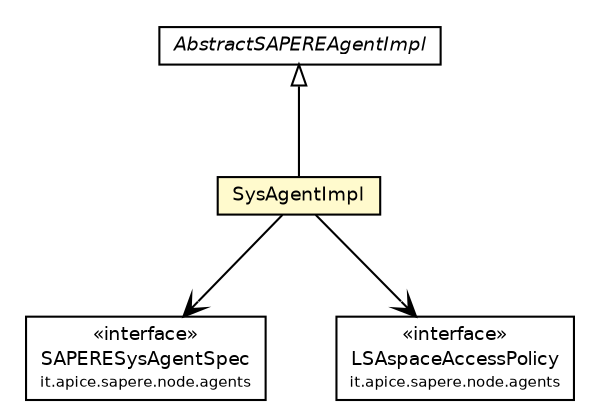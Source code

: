 #!/usr/local/bin/dot
#
# Class diagram 
# Generated by UmlGraph version 4.4 (http://www.spinellis.gr/sw/umlgraph)
#

digraph G {
	edge [fontname="Helvetica",fontsize=10,labelfontname="Helvetica",labelfontsize=10];
	node [fontname="Helvetica",fontsize=10,shape=plaintext];
	// it.apice.sapere.node.agents.SAPERESysAgentSpec
	c1826 [label=<<table border="0" cellborder="1" cellspacing="0" cellpadding="2" port="p" href="../SAPERESysAgentSpec.html">
		<tr><td><table border="0" cellspacing="0" cellpadding="1">
			<tr><td> &laquo;interface&raquo; </td></tr>
			<tr><td> SAPERESysAgentSpec </td></tr>
			<tr><td><font point-size="7.0"> it.apice.sapere.node.agents </font></td></tr>
		</table></td></tr>
		</table>>, fontname="Helvetica", fontcolor="black", fontsize=9.0];
	// it.apice.sapere.node.agents.LSAspaceAccessPolicy
	c1831 [label=<<table border="0" cellborder="1" cellspacing="0" cellpadding="2" port="p" href="../LSAspaceAccessPolicy.html">
		<tr><td><table border="0" cellspacing="0" cellpadding="1">
			<tr><td> &laquo;interface&raquo; </td></tr>
			<tr><td> LSAspaceAccessPolicy </td></tr>
			<tr><td><font point-size="7.0"> it.apice.sapere.node.agents </font></td></tr>
		</table></td></tr>
		</table>>, fontname="Helvetica", fontcolor="black", fontsize=9.0];
	// it.apice.sapere.node.agents.impl.SysAgentImpl
	c1835 [label=<<table border="0" cellborder="1" cellspacing="0" cellpadding="2" port="p" bgcolor="lemonChiffon" href="./SysAgentImpl.html">
		<tr><td><table border="0" cellspacing="0" cellpadding="1">
			<tr><td> SysAgentImpl </td></tr>
		</table></td></tr>
		</table>>, fontname="Helvetica", fontcolor="black", fontsize=9.0];
	// it.apice.sapere.node.agents.impl.AbstractSAPEREAgentImpl
	c1838 [label=<<table border="0" cellborder="1" cellspacing="0" cellpadding="2" port="p" href="./AbstractSAPEREAgentImpl.html">
		<tr><td><table border="0" cellspacing="0" cellpadding="1">
			<tr><td><font face="Helvetica-Oblique"> AbstractSAPEREAgentImpl </font></td></tr>
		</table></td></tr>
		</table>>, fontname="Helvetica", fontcolor="black", fontsize=9.0];
	//it.apice.sapere.node.agents.impl.SysAgentImpl extends it.apice.sapere.node.agents.impl.AbstractSAPEREAgentImpl
	c1838:p -> c1835:p [dir=back,arrowtail=empty];
	// it.apice.sapere.node.agents.impl.SysAgentImpl NAVASSOC it.apice.sapere.node.agents.SAPERESysAgentSpec
	c1835:p -> c1826:p [taillabel="", label="", headlabel="", fontname="Helvetica", fontcolor="black", fontsize=10.0, color="black", arrowhead=open];
	// it.apice.sapere.node.agents.impl.SysAgentImpl NAVASSOC it.apice.sapere.node.agents.LSAspaceAccessPolicy
	c1835:p -> c1831:p [taillabel="", label="", headlabel="", fontname="Helvetica", fontcolor="black", fontsize=10.0, color="black", arrowhead=open];
}

